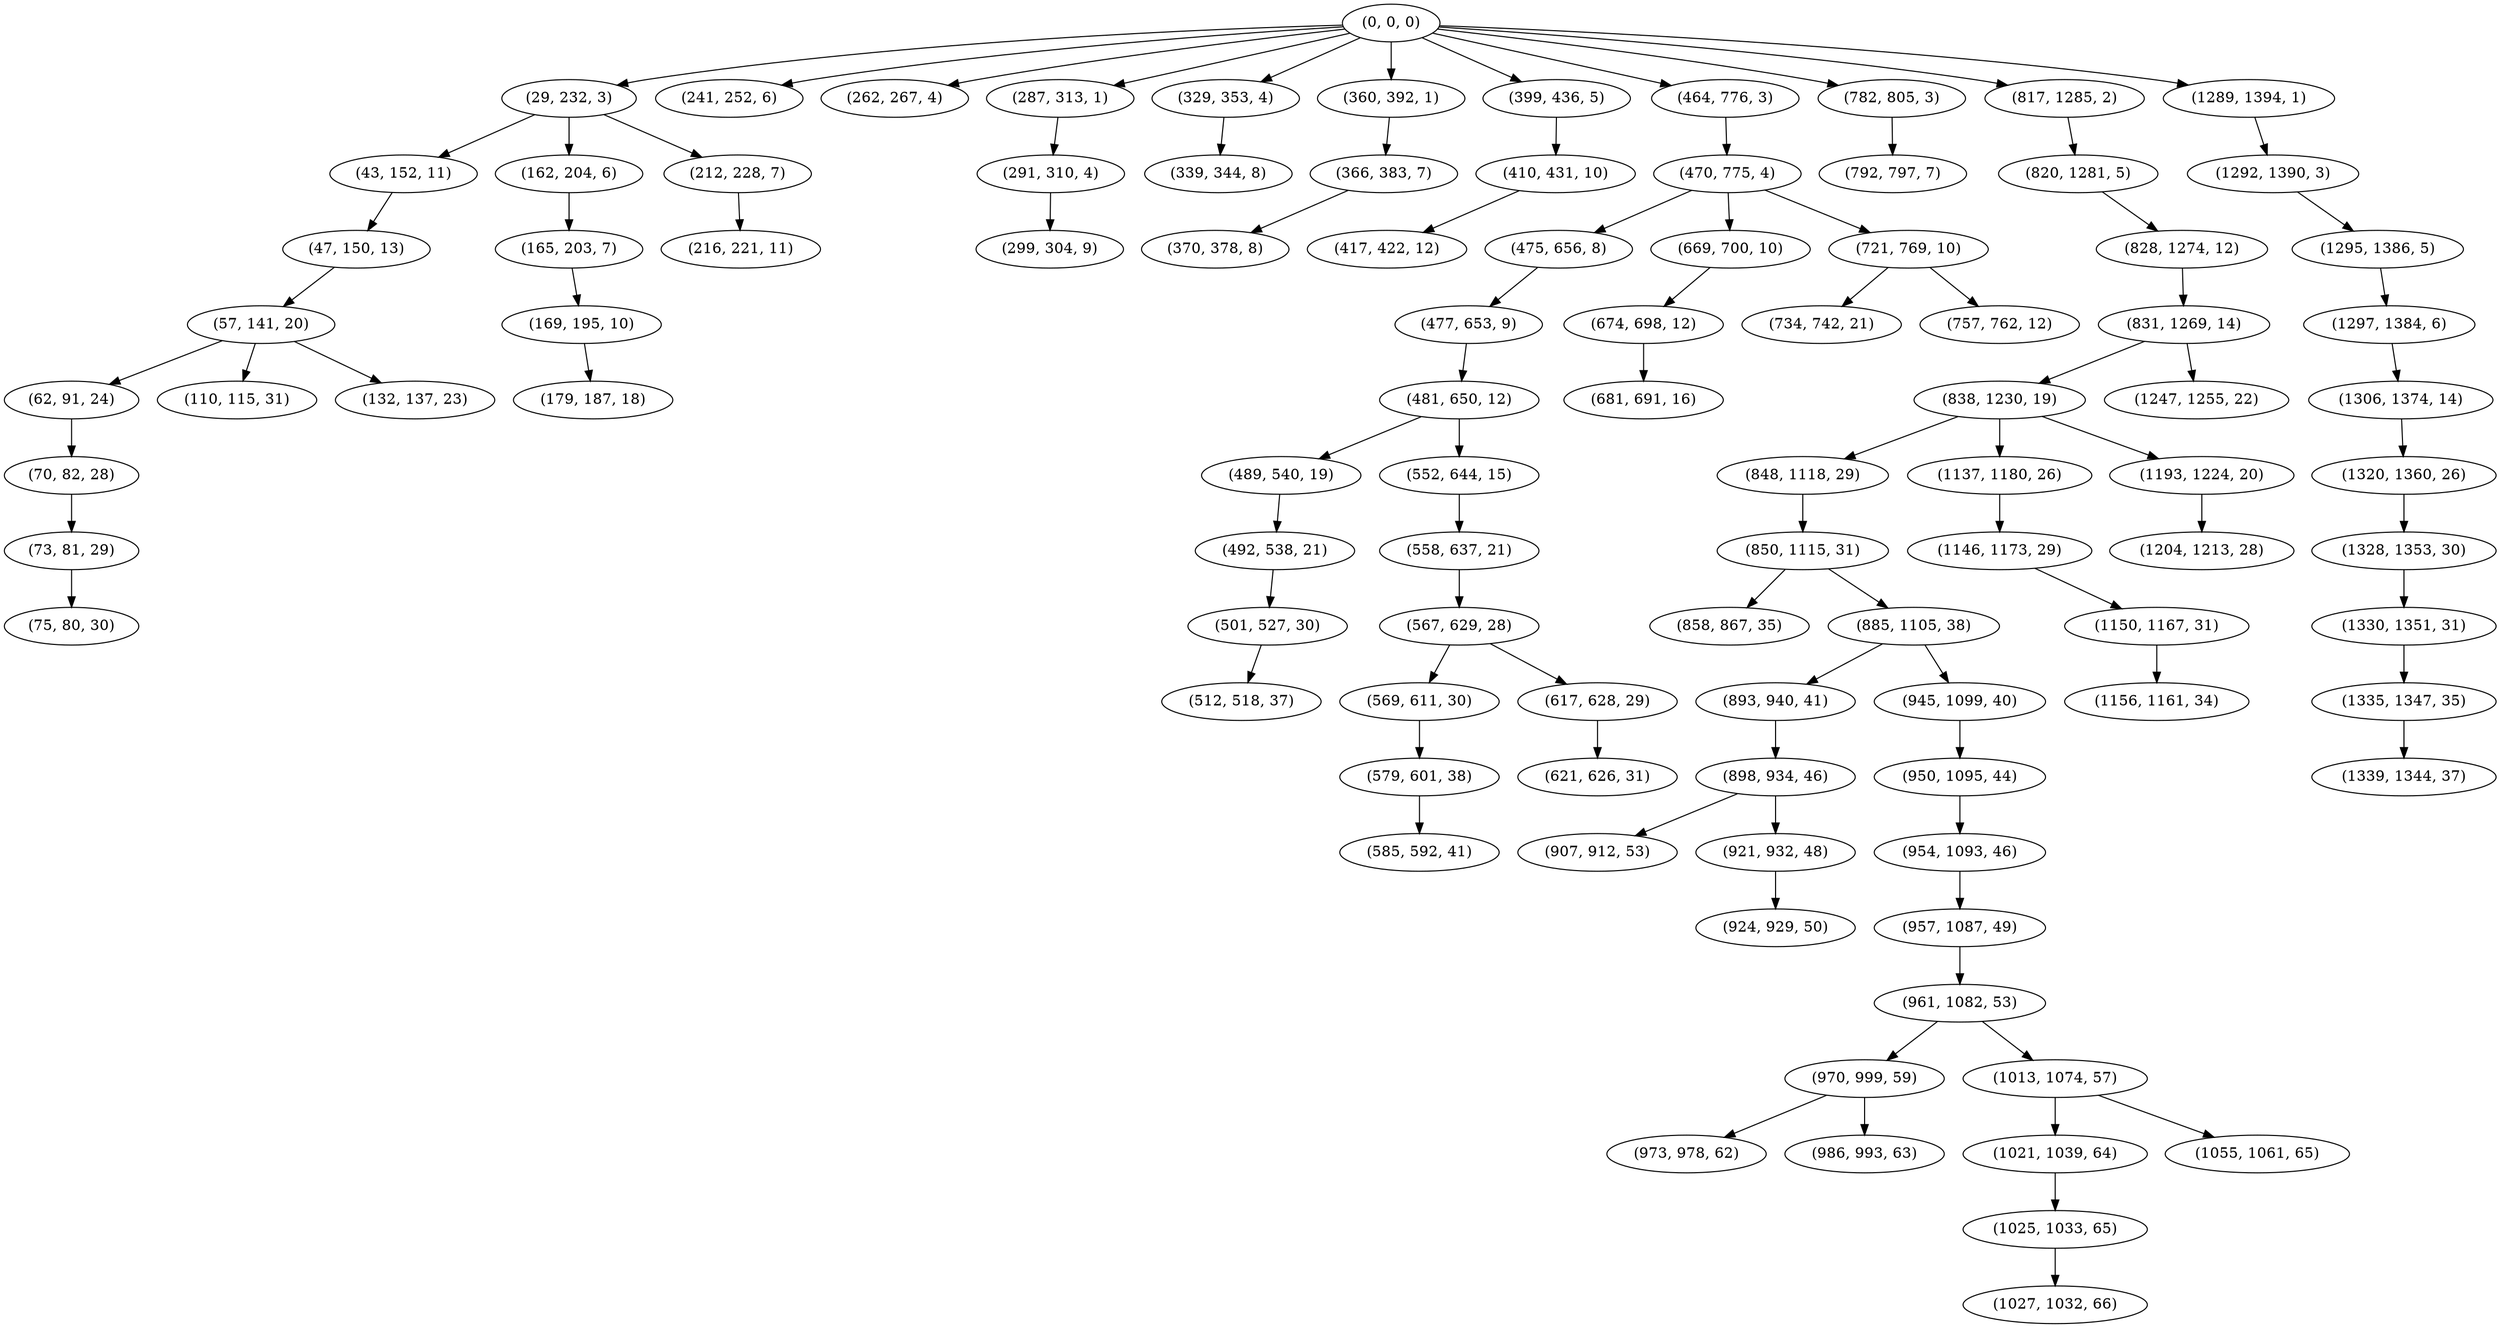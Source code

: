 digraph tree {
    "(0, 0, 0)";
    "(29, 232, 3)";
    "(43, 152, 11)";
    "(47, 150, 13)";
    "(57, 141, 20)";
    "(62, 91, 24)";
    "(70, 82, 28)";
    "(73, 81, 29)";
    "(75, 80, 30)";
    "(110, 115, 31)";
    "(132, 137, 23)";
    "(162, 204, 6)";
    "(165, 203, 7)";
    "(169, 195, 10)";
    "(179, 187, 18)";
    "(212, 228, 7)";
    "(216, 221, 11)";
    "(241, 252, 6)";
    "(262, 267, 4)";
    "(287, 313, 1)";
    "(291, 310, 4)";
    "(299, 304, 9)";
    "(329, 353, 4)";
    "(339, 344, 8)";
    "(360, 392, 1)";
    "(366, 383, 7)";
    "(370, 378, 8)";
    "(399, 436, 5)";
    "(410, 431, 10)";
    "(417, 422, 12)";
    "(464, 776, 3)";
    "(470, 775, 4)";
    "(475, 656, 8)";
    "(477, 653, 9)";
    "(481, 650, 12)";
    "(489, 540, 19)";
    "(492, 538, 21)";
    "(501, 527, 30)";
    "(512, 518, 37)";
    "(552, 644, 15)";
    "(558, 637, 21)";
    "(567, 629, 28)";
    "(569, 611, 30)";
    "(579, 601, 38)";
    "(585, 592, 41)";
    "(617, 628, 29)";
    "(621, 626, 31)";
    "(669, 700, 10)";
    "(674, 698, 12)";
    "(681, 691, 16)";
    "(721, 769, 10)";
    "(734, 742, 21)";
    "(757, 762, 12)";
    "(782, 805, 3)";
    "(792, 797, 7)";
    "(817, 1285, 2)";
    "(820, 1281, 5)";
    "(828, 1274, 12)";
    "(831, 1269, 14)";
    "(838, 1230, 19)";
    "(848, 1118, 29)";
    "(850, 1115, 31)";
    "(858, 867, 35)";
    "(885, 1105, 38)";
    "(893, 940, 41)";
    "(898, 934, 46)";
    "(907, 912, 53)";
    "(921, 932, 48)";
    "(924, 929, 50)";
    "(945, 1099, 40)";
    "(950, 1095, 44)";
    "(954, 1093, 46)";
    "(957, 1087, 49)";
    "(961, 1082, 53)";
    "(970, 999, 59)";
    "(973, 978, 62)";
    "(986, 993, 63)";
    "(1013, 1074, 57)";
    "(1021, 1039, 64)";
    "(1025, 1033, 65)";
    "(1027, 1032, 66)";
    "(1055, 1061, 65)";
    "(1137, 1180, 26)";
    "(1146, 1173, 29)";
    "(1150, 1167, 31)";
    "(1156, 1161, 34)";
    "(1193, 1224, 20)";
    "(1204, 1213, 28)";
    "(1247, 1255, 22)";
    "(1289, 1394, 1)";
    "(1292, 1390, 3)";
    "(1295, 1386, 5)";
    "(1297, 1384, 6)";
    "(1306, 1374, 14)";
    "(1320, 1360, 26)";
    "(1328, 1353, 30)";
    "(1330, 1351, 31)";
    "(1335, 1347, 35)";
    "(1339, 1344, 37)";
    "(0, 0, 0)" -> "(29, 232, 3)";
    "(0, 0, 0)" -> "(241, 252, 6)";
    "(0, 0, 0)" -> "(262, 267, 4)";
    "(0, 0, 0)" -> "(287, 313, 1)";
    "(0, 0, 0)" -> "(329, 353, 4)";
    "(0, 0, 0)" -> "(360, 392, 1)";
    "(0, 0, 0)" -> "(399, 436, 5)";
    "(0, 0, 0)" -> "(464, 776, 3)";
    "(0, 0, 0)" -> "(782, 805, 3)";
    "(0, 0, 0)" -> "(817, 1285, 2)";
    "(0, 0, 0)" -> "(1289, 1394, 1)";
    "(29, 232, 3)" -> "(43, 152, 11)";
    "(29, 232, 3)" -> "(162, 204, 6)";
    "(29, 232, 3)" -> "(212, 228, 7)";
    "(43, 152, 11)" -> "(47, 150, 13)";
    "(47, 150, 13)" -> "(57, 141, 20)";
    "(57, 141, 20)" -> "(62, 91, 24)";
    "(57, 141, 20)" -> "(110, 115, 31)";
    "(57, 141, 20)" -> "(132, 137, 23)";
    "(62, 91, 24)" -> "(70, 82, 28)";
    "(70, 82, 28)" -> "(73, 81, 29)";
    "(73, 81, 29)" -> "(75, 80, 30)";
    "(162, 204, 6)" -> "(165, 203, 7)";
    "(165, 203, 7)" -> "(169, 195, 10)";
    "(169, 195, 10)" -> "(179, 187, 18)";
    "(212, 228, 7)" -> "(216, 221, 11)";
    "(287, 313, 1)" -> "(291, 310, 4)";
    "(291, 310, 4)" -> "(299, 304, 9)";
    "(329, 353, 4)" -> "(339, 344, 8)";
    "(360, 392, 1)" -> "(366, 383, 7)";
    "(366, 383, 7)" -> "(370, 378, 8)";
    "(399, 436, 5)" -> "(410, 431, 10)";
    "(410, 431, 10)" -> "(417, 422, 12)";
    "(464, 776, 3)" -> "(470, 775, 4)";
    "(470, 775, 4)" -> "(475, 656, 8)";
    "(470, 775, 4)" -> "(669, 700, 10)";
    "(470, 775, 4)" -> "(721, 769, 10)";
    "(475, 656, 8)" -> "(477, 653, 9)";
    "(477, 653, 9)" -> "(481, 650, 12)";
    "(481, 650, 12)" -> "(489, 540, 19)";
    "(481, 650, 12)" -> "(552, 644, 15)";
    "(489, 540, 19)" -> "(492, 538, 21)";
    "(492, 538, 21)" -> "(501, 527, 30)";
    "(501, 527, 30)" -> "(512, 518, 37)";
    "(552, 644, 15)" -> "(558, 637, 21)";
    "(558, 637, 21)" -> "(567, 629, 28)";
    "(567, 629, 28)" -> "(569, 611, 30)";
    "(567, 629, 28)" -> "(617, 628, 29)";
    "(569, 611, 30)" -> "(579, 601, 38)";
    "(579, 601, 38)" -> "(585, 592, 41)";
    "(617, 628, 29)" -> "(621, 626, 31)";
    "(669, 700, 10)" -> "(674, 698, 12)";
    "(674, 698, 12)" -> "(681, 691, 16)";
    "(721, 769, 10)" -> "(734, 742, 21)";
    "(721, 769, 10)" -> "(757, 762, 12)";
    "(782, 805, 3)" -> "(792, 797, 7)";
    "(817, 1285, 2)" -> "(820, 1281, 5)";
    "(820, 1281, 5)" -> "(828, 1274, 12)";
    "(828, 1274, 12)" -> "(831, 1269, 14)";
    "(831, 1269, 14)" -> "(838, 1230, 19)";
    "(831, 1269, 14)" -> "(1247, 1255, 22)";
    "(838, 1230, 19)" -> "(848, 1118, 29)";
    "(838, 1230, 19)" -> "(1137, 1180, 26)";
    "(838, 1230, 19)" -> "(1193, 1224, 20)";
    "(848, 1118, 29)" -> "(850, 1115, 31)";
    "(850, 1115, 31)" -> "(858, 867, 35)";
    "(850, 1115, 31)" -> "(885, 1105, 38)";
    "(885, 1105, 38)" -> "(893, 940, 41)";
    "(885, 1105, 38)" -> "(945, 1099, 40)";
    "(893, 940, 41)" -> "(898, 934, 46)";
    "(898, 934, 46)" -> "(907, 912, 53)";
    "(898, 934, 46)" -> "(921, 932, 48)";
    "(921, 932, 48)" -> "(924, 929, 50)";
    "(945, 1099, 40)" -> "(950, 1095, 44)";
    "(950, 1095, 44)" -> "(954, 1093, 46)";
    "(954, 1093, 46)" -> "(957, 1087, 49)";
    "(957, 1087, 49)" -> "(961, 1082, 53)";
    "(961, 1082, 53)" -> "(970, 999, 59)";
    "(961, 1082, 53)" -> "(1013, 1074, 57)";
    "(970, 999, 59)" -> "(973, 978, 62)";
    "(970, 999, 59)" -> "(986, 993, 63)";
    "(1013, 1074, 57)" -> "(1021, 1039, 64)";
    "(1013, 1074, 57)" -> "(1055, 1061, 65)";
    "(1021, 1039, 64)" -> "(1025, 1033, 65)";
    "(1025, 1033, 65)" -> "(1027, 1032, 66)";
    "(1137, 1180, 26)" -> "(1146, 1173, 29)";
    "(1146, 1173, 29)" -> "(1150, 1167, 31)";
    "(1150, 1167, 31)" -> "(1156, 1161, 34)";
    "(1193, 1224, 20)" -> "(1204, 1213, 28)";
    "(1289, 1394, 1)" -> "(1292, 1390, 3)";
    "(1292, 1390, 3)" -> "(1295, 1386, 5)";
    "(1295, 1386, 5)" -> "(1297, 1384, 6)";
    "(1297, 1384, 6)" -> "(1306, 1374, 14)";
    "(1306, 1374, 14)" -> "(1320, 1360, 26)";
    "(1320, 1360, 26)" -> "(1328, 1353, 30)";
    "(1328, 1353, 30)" -> "(1330, 1351, 31)";
    "(1330, 1351, 31)" -> "(1335, 1347, 35)";
    "(1335, 1347, 35)" -> "(1339, 1344, 37)";
}

